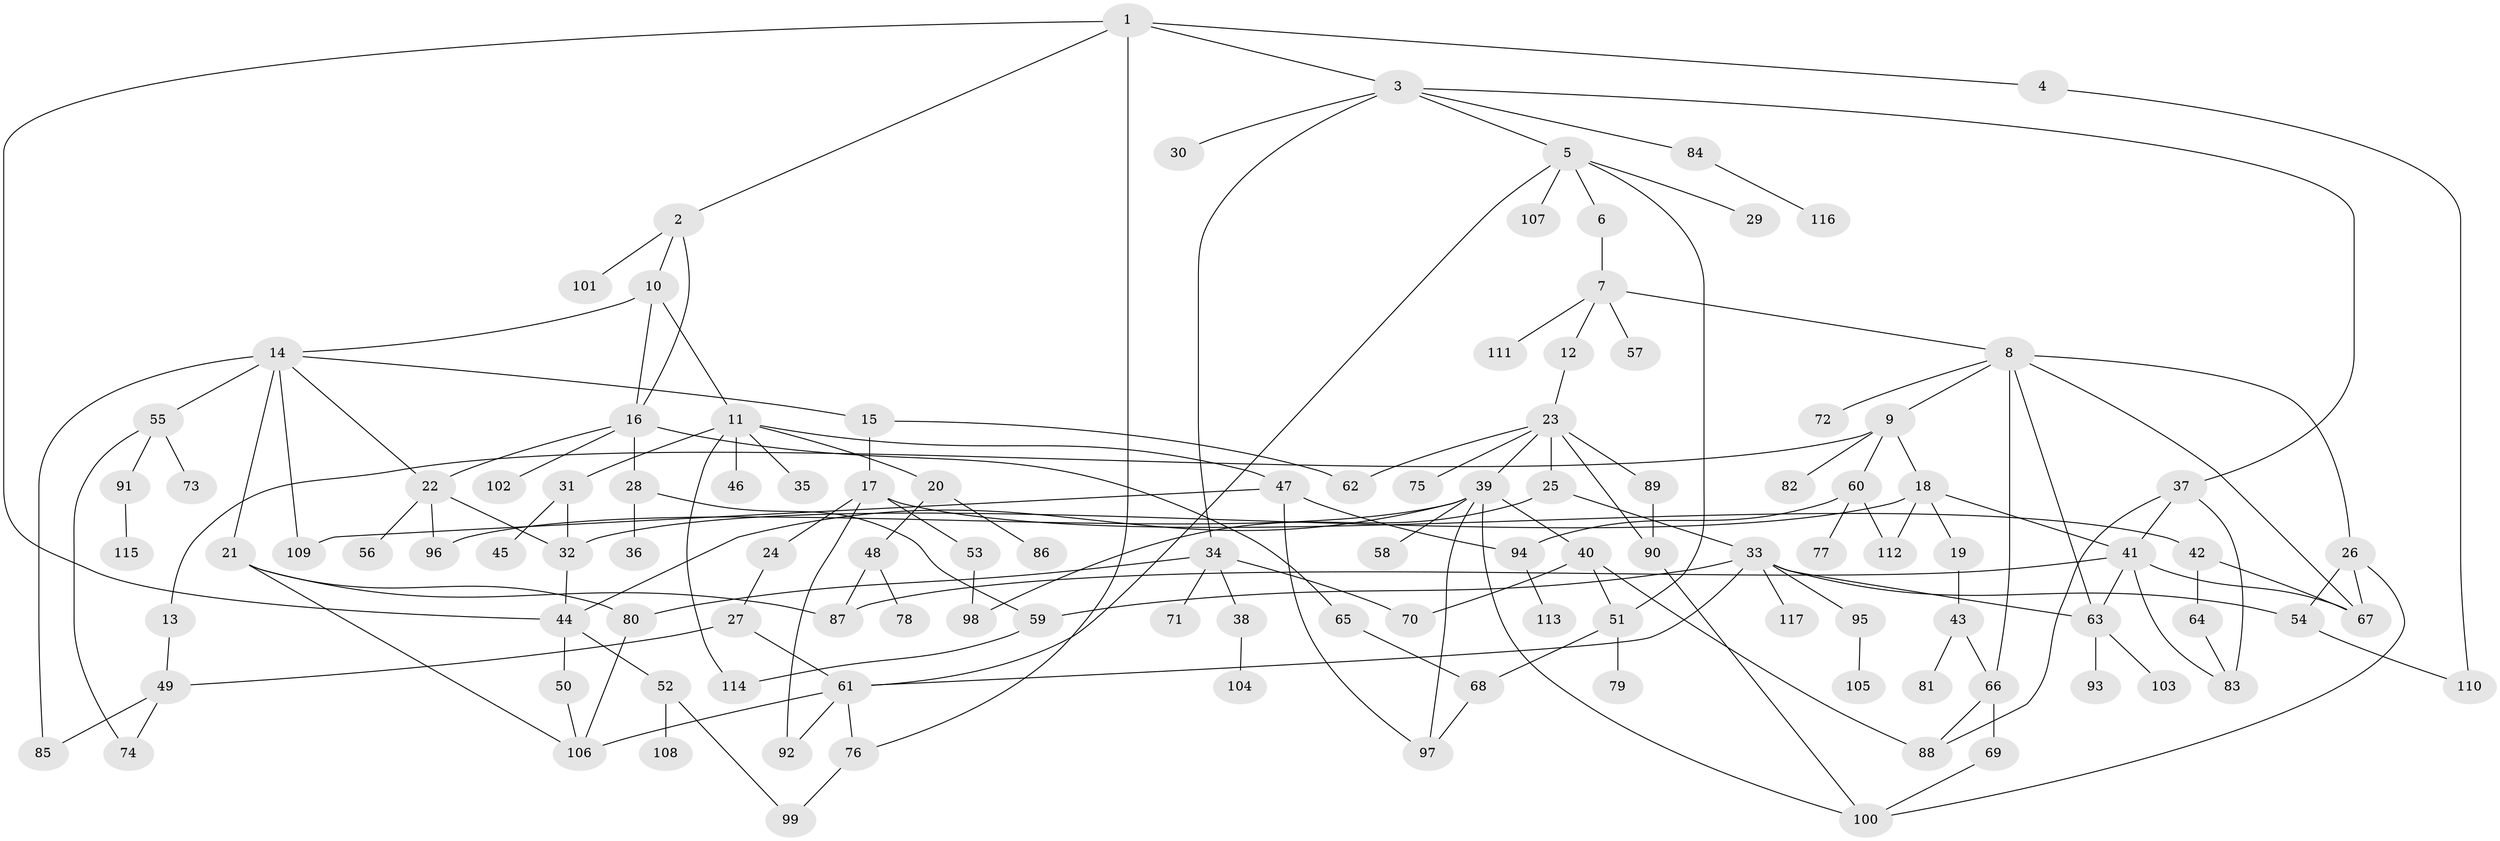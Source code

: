 // coarse degree distribution, {7: 0.0375, 6: 0.05, 2: 0.2, 10: 0.0125, 4: 0.1125, 5: 0.125, 3: 0.1, 8: 0.05, 1: 0.3125}
// Generated by graph-tools (version 1.1) at 2025/23/03/03/25 07:23:30]
// undirected, 117 vertices, 166 edges
graph export_dot {
graph [start="1"]
  node [color=gray90,style=filled];
  1;
  2;
  3;
  4;
  5;
  6;
  7;
  8;
  9;
  10;
  11;
  12;
  13;
  14;
  15;
  16;
  17;
  18;
  19;
  20;
  21;
  22;
  23;
  24;
  25;
  26;
  27;
  28;
  29;
  30;
  31;
  32;
  33;
  34;
  35;
  36;
  37;
  38;
  39;
  40;
  41;
  42;
  43;
  44;
  45;
  46;
  47;
  48;
  49;
  50;
  51;
  52;
  53;
  54;
  55;
  56;
  57;
  58;
  59;
  60;
  61;
  62;
  63;
  64;
  65;
  66;
  67;
  68;
  69;
  70;
  71;
  72;
  73;
  74;
  75;
  76;
  77;
  78;
  79;
  80;
  81;
  82;
  83;
  84;
  85;
  86;
  87;
  88;
  89;
  90;
  91;
  92;
  93;
  94;
  95;
  96;
  97;
  98;
  99;
  100;
  101;
  102;
  103;
  104;
  105;
  106;
  107;
  108;
  109;
  110;
  111;
  112;
  113;
  114;
  115;
  116;
  117;
  1 -- 2;
  1 -- 3;
  1 -- 4;
  1 -- 76;
  1 -- 44;
  2 -- 10;
  2 -- 101;
  2 -- 16;
  3 -- 5;
  3 -- 30;
  3 -- 34;
  3 -- 37;
  3 -- 84;
  4 -- 110;
  5 -- 6;
  5 -- 29;
  5 -- 107;
  5 -- 51;
  5 -- 61;
  6 -- 7;
  7 -- 8;
  7 -- 12;
  7 -- 57;
  7 -- 111;
  8 -- 9;
  8 -- 26;
  8 -- 72;
  8 -- 63;
  8 -- 67;
  8 -- 66;
  9 -- 13;
  9 -- 18;
  9 -- 60;
  9 -- 82;
  10 -- 11;
  10 -- 14;
  10 -- 16;
  11 -- 20;
  11 -- 31;
  11 -- 35;
  11 -- 46;
  11 -- 47;
  11 -- 114;
  12 -- 23;
  13 -- 49;
  14 -- 15;
  14 -- 21;
  14 -- 22;
  14 -- 55;
  14 -- 109;
  14 -- 85;
  15 -- 17;
  15 -- 62;
  16 -- 28;
  16 -- 65;
  16 -- 102;
  16 -- 22;
  17 -- 24;
  17 -- 42;
  17 -- 53;
  17 -- 92;
  18 -- 19;
  18 -- 32;
  18 -- 41;
  18 -- 112;
  19 -- 43;
  20 -- 48;
  20 -- 86;
  21 -- 80;
  21 -- 106;
  21 -- 87;
  22 -- 56;
  22 -- 32;
  22 -- 96;
  23 -- 25;
  23 -- 39;
  23 -- 62;
  23 -- 75;
  23 -- 89;
  23 -- 90;
  24 -- 27;
  25 -- 33;
  25 -- 98;
  26 -- 67;
  26 -- 100;
  26 -- 54;
  27 -- 49;
  27 -- 61;
  28 -- 36;
  28 -- 59;
  31 -- 45;
  31 -- 32;
  32 -- 44;
  33 -- 54;
  33 -- 61;
  33 -- 63;
  33 -- 95;
  33 -- 117;
  33 -- 59;
  34 -- 38;
  34 -- 71;
  34 -- 80;
  34 -- 70;
  37 -- 41;
  37 -- 83;
  37 -- 88;
  38 -- 104;
  39 -- 40;
  39 -- 58;
  39 -- 96;
  39 -- 100;
  39 -- 97;
  39 -- 44;
  40 -- 51;
  40 -- 70;
  40 -- 88;
  41 -- 63;
  41 -- 83;
  41 -- 87;
  41 -- 67;
  42 -- 64;
  42 -- 67;
  43 -- 66;
  43 -- 81;
  44 -- 50;
  44 -- 52;
  47 -- 94;
  47 -- 109;
  47 -- 97;
  48 -- 78;
  48 -- 87;
  49 -- 85;
  49 -- 74;
  50 -- 106;
  51 -- 79;
  51 -- 68;
  52 -- 99;
  52 -- 108;
  53 -- 98;
  54 -- 110;
  55 -- 73;
  55 -- 74;
  55 -- 91;
  59 -- 114;
  60 -- 77;
  60 -- 94;
  60 -- 112;
  61 -- 92;
  61 -- 76;
  61 -- 106;
  63 -- 93;
  63 -- 103;
  64 -- 83;
  65 -- 68;
  66 -- 69;
  66 -- 88;
  68 -- 97;
  69 -- 100;
  76 -- 99;
  80 -- 106;
  84 -- 116;
  89 -- 90;
  90 -- 100;
  91 -- 115;
  94 -- 113;
  95 -- 105;
}
